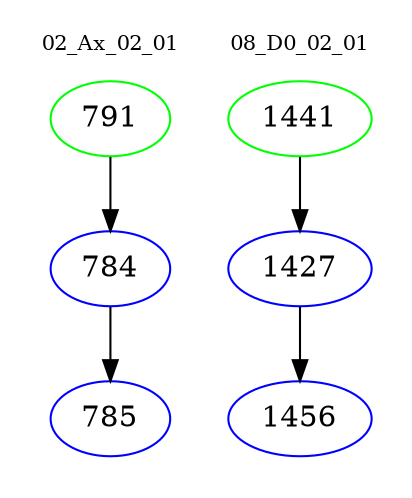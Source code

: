 digraph{
subgraph cluster_0 {
color = white
label = "02_Ax_02_01";
fontsize=10;
T0_791 [label="791", color="green"]
T0_791 -> T0_784 [color="black"]
T0_784 [label="784", color="blue"]
T0_784 -> T0_785 [color="black"]
T0_785 [label="785", color="blue"]
}
subgraph cluster_1 {
color = white
label = "08_D0_02_01";
fontsize=10;
T1_1441 [label="1441", color="green"]
T1_1441 -> T1_1427 [color="black"]
T1_1427 [label="1427", color="blue"]
T1_1427 -> T1_1456 [color="black"]
T1_1456 [label="1456", color="blue"]
}
}
